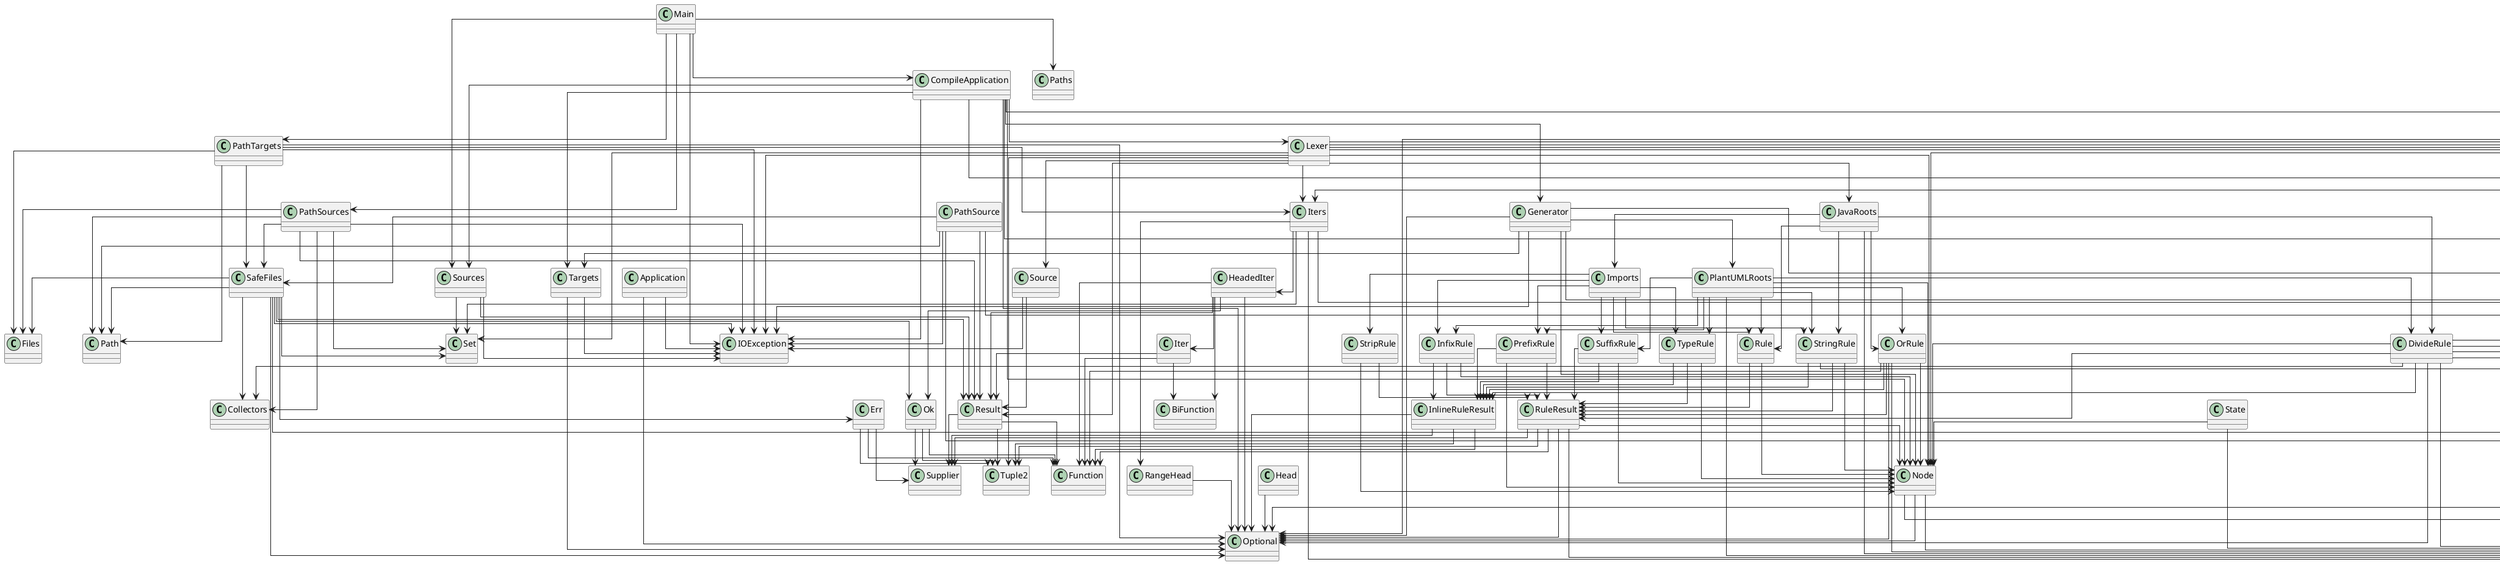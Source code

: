 @startuml
skinparam linetype ortho
class PlantUMLRoots
PlantUMLRoots --> Node
PlantUMLRoots --> DivideRule
PlantUMLRoots --> InfixRule
PlantUMLRoots --> OrRule
PlantUMLRoots --> PrefixRule
PlantUMLRoots --> Rule
PlantUMLRoots --> StringRule
PlantUMLRoots --> SuffixRule
PlantUMLRoots --> TypeRule
PlantUMLRoots --> List
class TypeRule
TypeRule --> Node
TypeRule --> InlineRuleResult
TypeRule --> RuleResult
class OrRule
OrRule --> Node
OrRule --> InlineRuleResult
OrRule --> RuleResult
OrRule --> List
OrRule --> Optional
OrRule --> Function
class Node
Node --> List
Node --> Map
Node --> Optional
class Rule
Rule --> Node
Rule --> RuleResult
class RuleResult
RuleResult --> Tuple2
RuleResult --> Node
RuleResult --> List
RuleResult --> Optional
RuleResult --> Function
RuleResult --> Supplier
class InlineRuleResult
InlineRuleResult --> Tuple2
InlineRuleResult --> Optional
InlineRuleResult --> Function
InlineRuleResult --> Supplier
class Sources
Sources --> Result
Sources --> IOException
Sources --> Set
class Iters
Iters --> RangeHead
Iters --> HeadedIter
Iters --> ArrayList
Iters --> List
Iters --> Set
class Parser
Parser --> Iters
Parser --> MapNode
Parser --> Node
Parser --> Location
Parser --> ArrayList
Parser --> Collection
Parser --> Collections
Parser --> HashMap
Parser --> List
Parser --> Map
Parser --> Optional
class SafeFiles
SafeFiles --> Err
SafeFiles --> Ok
SafeFiles --> Result
SafeFiles --> IOException
SafeFiles --> Files
SafeFiles --> Path
SafeFiles --> Optional
SafeFiles --> Set
SafeFiles --> Collectors
SafeFiles --> Stream
class Lexer
Lexer --> Tuple2
Lexer --> Iters
Lexer --> Result
Lexer --> JavaRoots
Lexer --> MapNode
Lexer --> Node
Lexer --> Location
Lexer --> Source
Lexer --> IOException
Lexer --> HashMap
Lexer --> Map
Lexer --> Set
class Location
Location --> List
class StringRule
StringRule --> MapNode
StringRule --> Node
StringRule --> InlineRuleResult
StringRule --> RuleResult
class PathTargets
PathTargets --> SafeFiles
PathTargets --> Iters
PathTargets --> IOException
PathTargets --> Files
PathTargets --> Path
PathTargets --> Optional
class JavaRoots
JavaRoots --> Imports
JavaRoots --> DivideRule
JavaRoots --> OrRule
JavaRoots --> Rule
JavaRoots --> StringRule
JavaRoots --> List
class Head
Head --> Optional
class Tuple2
class StripRule
StripRule --> Node
StripRule --> RuleResult
class PathSources
PathSources --> SafeFiles
PathSources --> Result
PathSources --> IOException
PathSources --> Files
PathSources --> Path
PathSources --> Set
PathSources --> Collectors
class Ok
Ok --> Tuple2
Ok --> Function
Ok --> Supplier
class Iter
Iter --> Result
Iter --> BiFunction
Iter --> Function
class Application
Application --> IOException
Application --> Optional
class State
State --> Node
State --> List
class RangeHead
RangeHead --> Optional
class DivideRule
DivideRule --> MapNode
DivideRule --> Node
DivideRule --> DivideState
DivideRule --> MutableDivideState
DivideRule --> InlineRuleResult
DivideRule --> RuleResult
DivideRule --> ArrayList
DivideRule --> List
DivideRule --> Optional
DivideRule --> Collectors
class Err
Err --> Tuple2
Err --> Function
Err --> Supplier
class Imports
Imports --> InfixRule
Imports --> PrefixRule
Imports --> Rule
Imports --> StringRule
Imports --> StripRule
Imports --> SuffixRule
Imports --> TypeRule
class SuffixRule
SuffixRule --> Node
SuffixRule --> InlineRuleResult
SuffixRule --> RuleResult
class Result
Result --> Tuple2
Result --> Function
Result --> Supplier
class Main
Main --> CompileApplication
Main --> PathTargets
Main --> PathSources
Main --> Sources
Main --> IOException
Main --> Paths
class Source
Source --> Result
Source --> IOException
class DivideState
DivideState --> Stream
class Generator
Generator --> PlantUMLRoots
Generator --> Node
Generator --> Location
Generator --> Targets
Generator --> IOException
Generator --> Map
Generator --> Optional
class HeadedIter
HeadedIter --> Iter
HeadedIter --> Ok
HeadedIter --> Result
HeadedIter --> Optional
HeadedIter --> BiFunction
HeadedIter --> Function
class PrefixRule
PrefixRule --> Node
PrefixRule --> InlineRuleResult
PrefixRule --> RuleResult
class InfixRule
InfixRule --> Node
InfixRule --> InlineRuleResult
InfixRule --> RuleResult
class MutableDivideState
MutableDivideState --> ArrayList
MutableDivideState --> List
MutableDivideState --> Stream
class CompileApplication
CompileApplication --> Node
CompileApplication --> Location
CompileApplication --> Sources
CompileApplication --> Targets
CompileApplication --> Generator
CompileApplication --> Lexer
CompileApplication --> Parser
CompileApplication --> IOException
CompileApplication --> Map
CompileApplication --> Optional
class Targets
Targets --> IOException
Targets --> Optional
class MapNode
MapNode --> HashMap
MapNode --> List
MapNode --> Map
MapNode --> Optional
class PathSource
PathSource --> SafeFiles
PathSource --> Result
PathSource --> IOException
PathSource --> Path
PathSource --> ArrayList
PathSource --> List
@enduml
